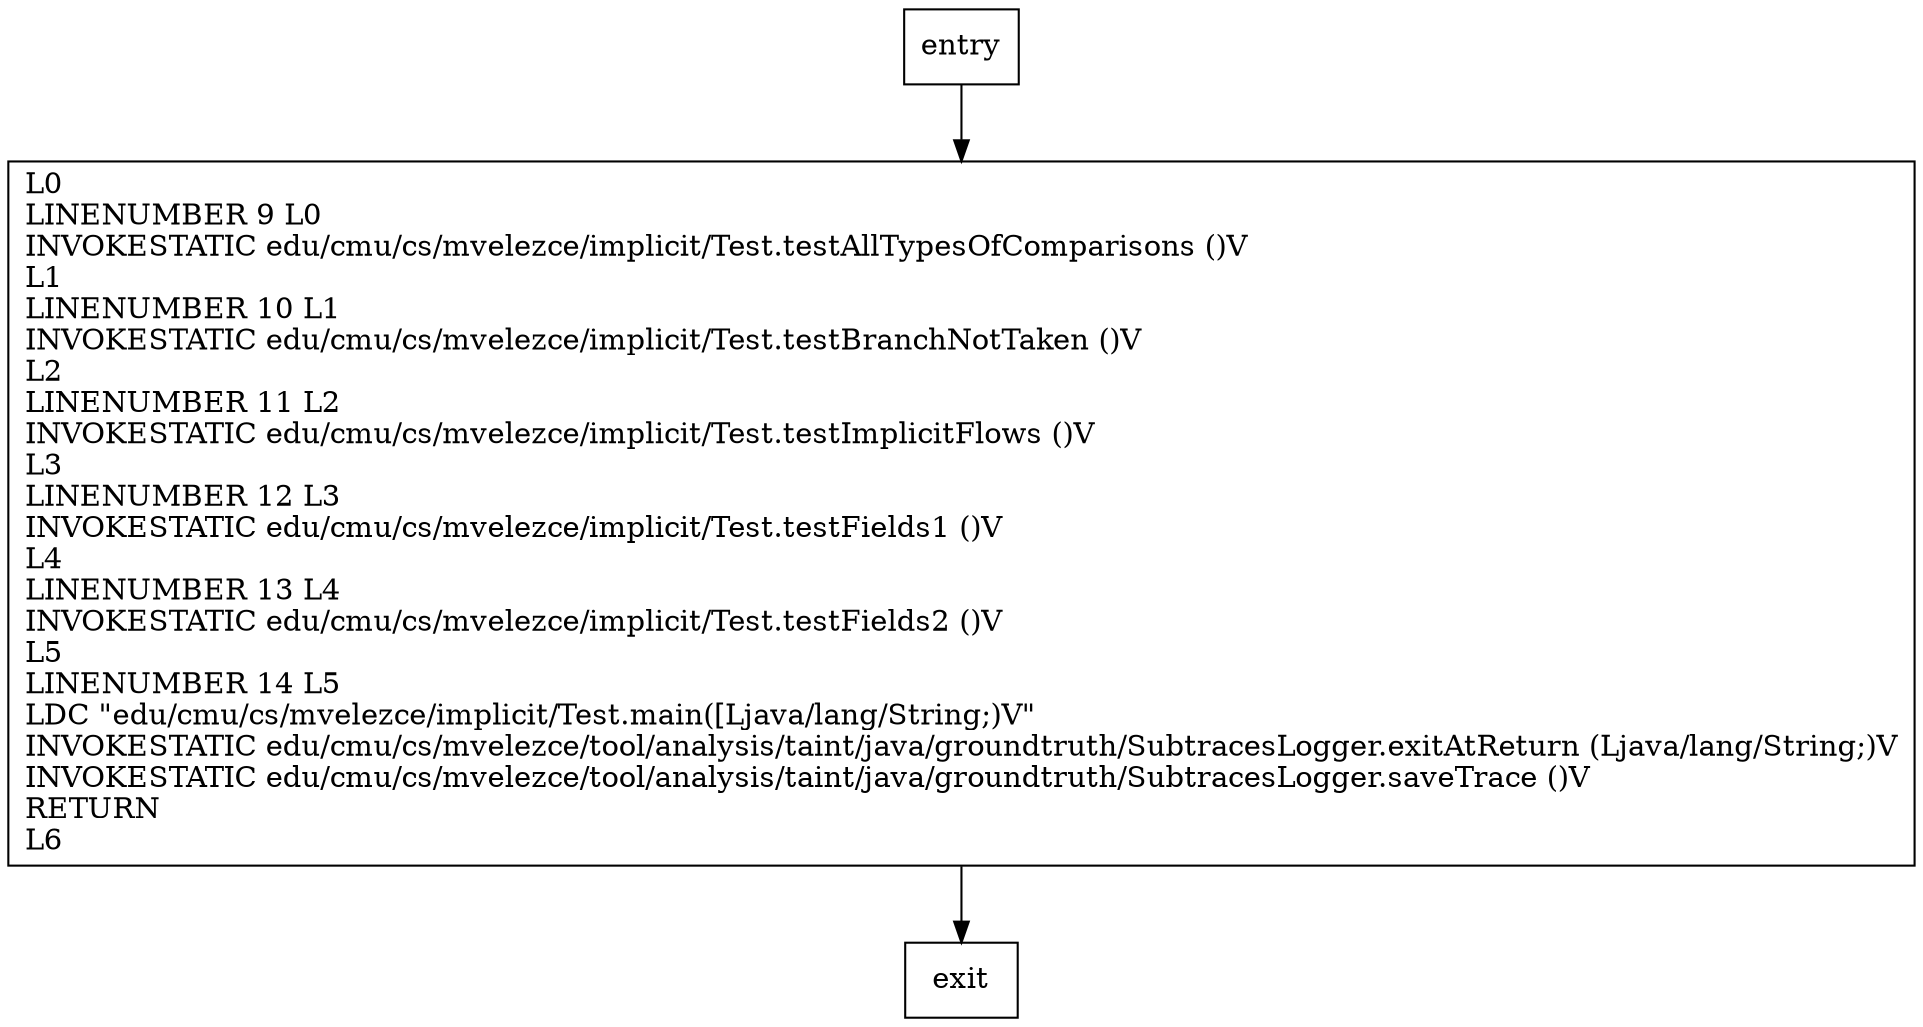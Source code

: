 digraph main {
node [shape=record];
1610426856 [label="L0\lLINENUMBER 9 L0\lINVOKESTATIC edu/cmu/cs/mvelezce/implicit/Test.testAllTypesOfComparisons ()V\lL1\lLINENUMBER 10 L1\lINVOKESTATIC edu/cmu/cs/mvelezce/implicit/Test.testBranchNotTaken ()V\lL2\lLINENUMBER 11 L2\lINVOKESTATIC edu/cmu/cs/mvelezce/implicit/Test.testImplicitFlows ()V\lL3\lLINENUMBER 12 L3\lINVOKESTATIC edu/cmu/cs/mvelezce/implicit/Test.testFields1 ()V\lL4\lLINENUMBER 13 L4\lINVOKESTATIC edu/cmu/cs/mvelezce/implicit/Test.testFields2 ()V\lL5\lLINENUMBER 14 L5\lLDC \"edu/cmu/cs/mvelezce/implicit/Test.main([Ljava/lang/String;)V\"\lINVOKESTATIC edu/cmu/cs/mvelezce/tool/analysis/taint/java/groundtruth/SubtracesLogger.exitAtReturn (Ljava/lang/String;)V\lINVOKESTATIC edu/cmu/cs/mvelezce/tool/analysis/taint/java/groundtruth/SubtracesLogger.saveTrace ()V\lRETURN\lL6\l"];
entry;
exit;
entry -> 1610426856;
1610426856 -> exit;
}
